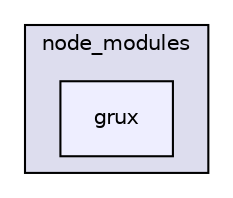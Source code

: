 digraph "gulp-src/node_modules/gulp/node_modules/liftoff/node_modules/resolve/test/resolver/biz/node_modules/grux" {
  compound=true
  node [ fontsize="10", fontname="Helvetica"];
  edge [ labelfontsize="10", labelfontname="Helvetica"];
  subgraph clusterdir_ba524816d66ccaf681a3697d7d107913 {
    graph [ bgcolor="#ddddee", pencolor="black", label="node_modules" fontname="Helvetica", fontsize="10", URL="dir_ba524816d66ccaf681a3697d7d107913.html"]
  dir_f0c7cd2826f1ba2851e5779748fed750 [shape=box, label="grux", style="filled", fillcolor="#eeeeff", pencolor="black", URL="dir_f0c7cd2826f1ba2851e5779748fed750.html"];
  }
}
